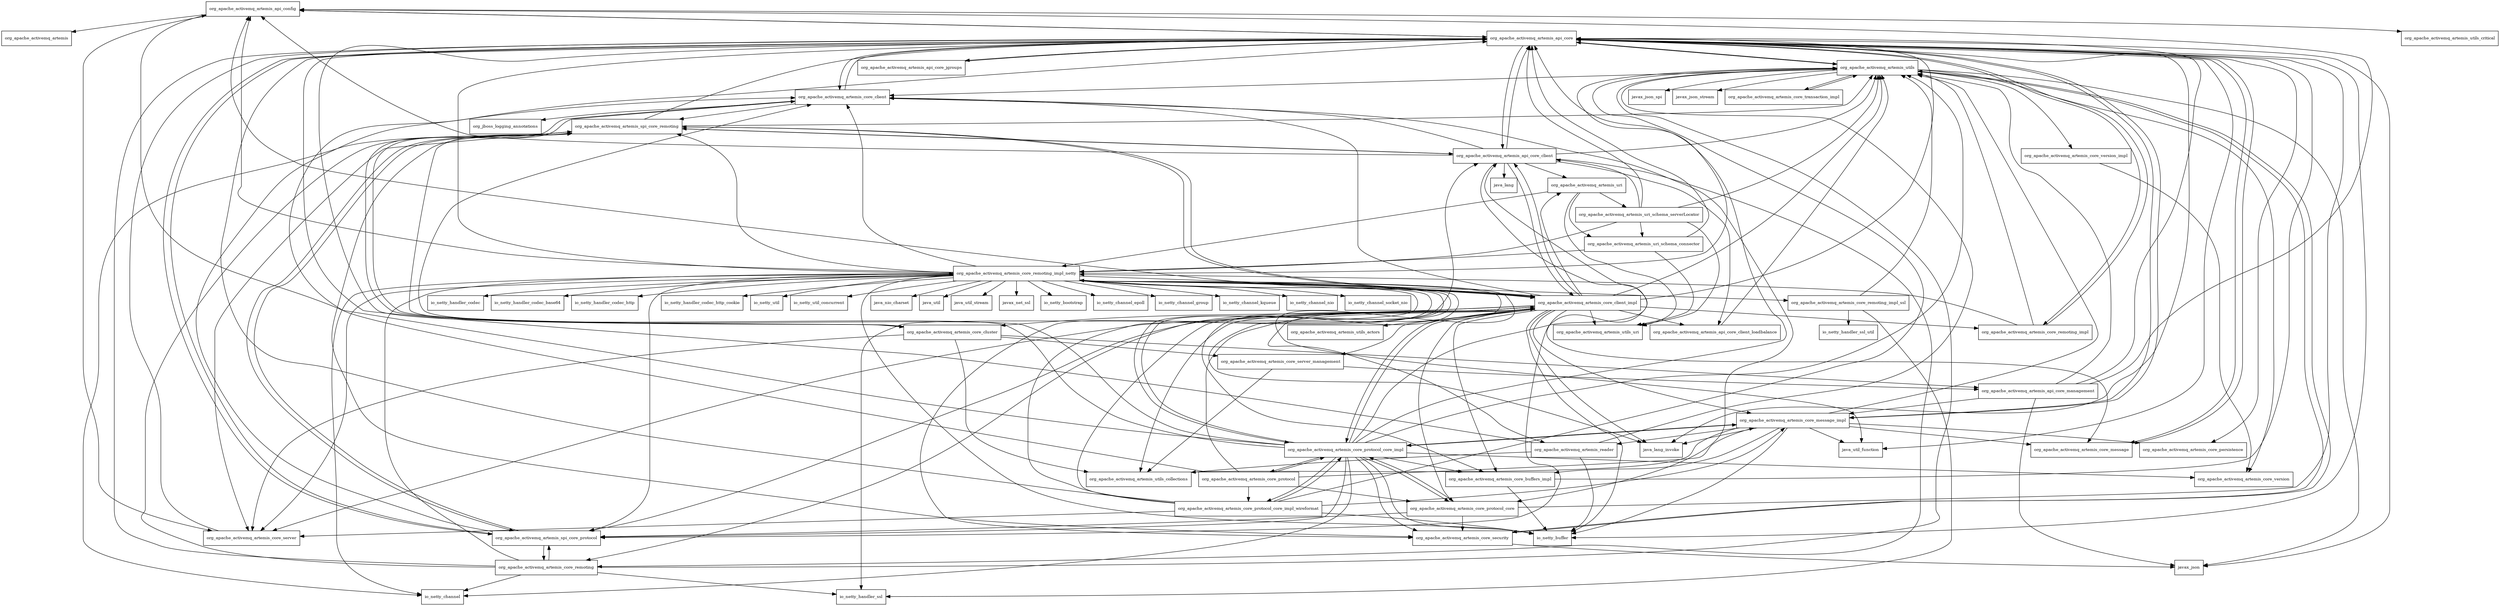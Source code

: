 digraph artemis_core_client_2_6_4_package_dependencies {
  node [shape = box, fontsize=10.0];
  org_apache_activemq_artemis_api_config -> org_apache_activemq_artemis;
  org_apache_activemq_artemis_api_config -> org_apache_activemq_artemis_api_core;
  org_apache_activemq_artemis_api_config -> org_apache_activemq_artemis_core_server;
  org_apache_activemq_artemis_api_config -> org_apache_activemq_artemis_utils_critical;
  org_apache_activemq_artemis_api_core -> io_netty_buffer;
  org_apache_activemq_artemis_api_core -> java_lang_invoke;
  org_apache_activemq_artemis_api_core -> java_util_function;
  org_apache_activemq_artemis_api_core -> javax_json;
  org_apache_activemq_artemis_api_core -> org_apache_activemq_artemis_api_config;
  org_apache_activemq_artemis_api_core -> org_apache_activemq_artemis_api_core_client;
  org_apache_activemq_artemis_api_core -> org_apache_activemq_artemis_api_core_jgroups;
  org_apache_activemq_artemis_api_core -> org_apache_activemq_artemis_core_client;
  org_apache_activemq_artemis_api_core -> org_apache_activemq_artemis_core_message;
  org_apache_activemq_artemis_api_core -> org_apache_activemq_artemis_core_message_impl;
  org_apache_activemq_artemis_api_core -> org_apache_activemq_artemis_core_persistence;
  org_apache_activemq_artemis_api_core -> org_apache_activemq_artemis_core_remoting_impl;
  org_apache_activemq_artemis_api_core -> org_apache_activemq_artemis_spi_core_protocol;
  org_apache_activemq_artemis_api_core -> org_apache_activemq_artemis_utils;
  org_apache_activemq_artemis_api_core_client -> java_lang;
  org_apache_activemq_artemis_api_core_client -> org_apache_activemq_artemis_api_config;
  org_apache_activemq_artemis_api_core_client -> org_apache_activemq_artemis_api_core;
  org_apache_activemq_artemis_api_core_client -> org_apache_activemq_artemis_api_core_client_loadbalance;
  org_apache_activemq_artemis_api_core_client -> org_apache_activemq_artemis_core_client;
  org_apache_activemq_artemis_api_core_client -> org_apache_activemq_artemis_core_client_impl;
  org_apache_activemq_artemis_api_core_client -> org_apache_activemq_artemis_core_remoting;
  org_apache_activemq_artemis_api_core_client -> org_apache_activemq_artemis_spi_core_protocol;
  org_apache_activemq_artemis_api_core_client -> org_apache_activemq_artemis_spi_core_remoting;
  org_apache_activemq_artemis_api_core_client -> org_apache_activemq_artemis_uri;
  org_apache_activemq_artemis_api_core_client -> org_apache_activemq_artemis_utils;
  org_apache_activemq_artemis_api_core_client_loadbalance -> org_apache_activemq_artemis_utils;
  org_apache_activemq_artemis_api_core_jgroups -> org_apache_activemq_artemis_api_core;
  org_apache_activemq_artemis_api_core_management -> javax_json;
  org_apache_activemq_artemis_api_core_management -> org_apache_activemq_artemis_api_config;
  org_apache_activemq_artemis_api_core_management -> org_apache_activemq_artemis_api_core;
  org_apache_activemq_artemis_api_core_management -> org_apache_activemq_artemis_core_message_impl;
  org_apache_activemq_artemis_api_core_management -> org_apache_activemq_artemis_utils;
  org_apache_activemq_artemis_core_buffers_impl -> io_netty_buffer;
  org_apache_activemq_artemis_core_buffers_impl -> org_apache_activemq_artemis_api_core;
  org_apache_activemq_artemis_core_client -> org_apache_activemq_artemis_api_core;
  org_apache_activemq_artemis_core_client -> org_apache_activemq_artemis_core_cluster;
  org_apache_activemq_artemis_core_client -> org_apache_activemq_artemis_core_protocol_core;
  org_apache_activemq_artemis_core_client -> org_apache_activemq_artemis_spi_core_remoting;
  org_apache_activemq_artemis_core_client -> org_jboss_logging_annotations;
  org_apache_activemq_artemis_core_client_impl -> io_netty_buffer;
  org_apache_activemq_artemis_core_client_impl -> java_lang_invoke;
  org_apache_activemq_artemis_core_client_impl -> org_apache_activemq_artemis_api_config;
  org_apache_activemq_artemis_core_client_impl -> org_apache_activemq_artemis_api_core;
  org_apache_activemq_artemis_core_client_impl -> org_apache_activemq_artemis_api_core_client;
  org_apache_activemq_artemis_core_client_impl -> org_apache_activemq_artemis_api_core_client_loadbalance;
  org_apache_activemq_artemis_core_client_impl -> org_apache_activemq_artemis_core_buffers_impl;
  org_apache_activemq_artemis_core_client_impl -> org_apache_activemq_artemis_core_client;
  org_apache_activemq_artemis_core_client_impl -> org_apache_activemq_artemis_core_cluster;
  org_apache_activemq_artemis_core_client_impl -> org_apache_activemq_artemis_core_message;
  org_apache_activemq_artemis_core_client_impl -> org_apache_activemq_artemis_core_message_impl;
  org_apache_activemq_artemis_core_client_impl -> org_apache_activemq_artemis_core_protocol_core;
  org_apache_activemq_artemis_core_client_impl -> org_apache_activemq_artemis_core_protocol_core_impl;
  org_apache_activemq_artemis_core_client_impl -> org_apache_activemq_artemis_core_remoting;
  org_apache_activemq_artemis_core_client_impl -> org_apache_activemq_artemis_core_remoting_impl;
  org_apache_activemq_artemis_core_client_impl -> org_apache_activemq_artemis_core_remoting_impl_netty;
  org_apache_activemq_artemis_core_client_impl -> org_apache_activemq_artemis_core_server;
  org_apache_activemq_artemis_core_client_impl -> org_apache_activemq_artemis_core_server_management;
  org_apache_activemq_artemis_core_client_impl -> org_apache_activemq_artemis_reader;
  org_apache_activemq_artemis_core_client_impl -> org_apache_activemq_artemis_spi_core_protocol;
  org_apache_activemq_artemis_core_client_impl -> org_apache_activemq_artemis_spi_core_remoting;
  org_apache_activemq_artemis_core_client_impl -> org_apache_activemq_artemis_uri;
  org_apache_activemq_artemis_core_client_impl -> org_apache_activemq_artemis_utils;
  org_apache_activemq_artemis_core_client_impl -> org_apache_activemq_artemis_utils_actors;
  org_apache_activemq_artemis_core_client_impl -> org_apache_activemq_artemis_utils_collections;
  org_apache_activemq_artemis_core_client_impl -> org_apache_activemq_artemis_utils_uri;
  org_apache_activemq_artemis_core_cluster -> org_apache_activemq_artemis_api_core;
  org_apache_activemq_artemis_core_cluster -> org_apache_activemq_artemis_api_core_management;
  org_apache_activemq_artemis_core_cluster -> org_apache_activemq_artemis_core_client;
  org_apache_activemq_artemis_core_cluster -> org_apache_activemq_artemis_core_server;
  org_apache_activemq_artemis_core_cluster -> org_apache_activemq_artemis_core_server_management;
  org_apache_activemq_artemis_core_cluster -> org_apache_activemq_artemis_utils_collections;
  org_apache_activemq_artemis_core_message -> org_apache_activemq_artemis_api_core;
  org_apache_activemq_artemis_core_message_impl -> io_netty_buffer;
  org_apache_activemq_artemis_core_message_impl -> java_lang_invoke;
  org_apache_activemq_artemis_core_message_impl -> java_util_function;
  org_apache_activemq_artemis_core_message_impl -> org_apache_activemq_artemis_api_core;
  org_apache_activemq_artemis_core_message_impl -> org_apache_activemq_artemis_core_buffers_impl;
  org_apache_activemq_artemis_core_message_impl -> org_apache_activemq_artemis_core_message;
  org_apache_activemq_artemis_core_message_impl -> org_apache_activemq_artemis_core_persistence;
  org_apache_activemq_artemis_core_message_impl -> org_apache_activemq_artemis_core_protocol_core_impl;
  org_apache_activemq_artemis_core_message_impl -> org_apache_activemq_artemis_reader;
  org_apache_activemq_artemis_core_message_impl -> org_apache_activemq_artemis_utils;
  org_apache_activemq_artemis_core_message_impl -> org_apache_activemq_artemis_utils_collections;
  org_apache_activemq_artemis_core_protocol -> org_apache_activemq_artemis_api_core;
  org_apache_activemq_artemis_core_protocol -> org_apache_activemq_artemis_core_client_impl;
  org_apache_activemq_artemis_core_protocol -> org_apache_activemq_artemis_core_message_impl;
  org_apache_activemq_artemis_core_protocol -> org_apache_activemq_artemis_core_protocol_core;
  org_apache_activemq_artemis_core_protocol -> org_apache_activemq_artemis_core_protocol_core_impl;
  org_apache_activemq_artemis_core_protocol -> org_apache_activemq_artemis_core_protocol_core_impl_wireformat;
  org_apache_activemq_artemis_core_protocol_core -> org_apache_activemq_artemis_api_core;
  org_apache_activemq_artemis_core_protocol_core -> org_apache_activemq_artemis_core_protocol_core_impl;
  org_apache_activemq_artemis_core_protocol_core -> org_apache_activemq_artemis_core_security;
  org_apache_activemq_artemis_core_protocol_core -> org_apache_activemq_artemis_spi_core_protocol;
  org_apache_activemq_artemis_core_protocol_core_impl -> io_netty_buffer;
  org_apache_activemq_artemis_core_protocol_core_impl -> io_netty_channel;
  org_apache_activemq_artemis_core_protocol_core_impl -> org_apache_activemq_artemis_api_config;
  org_apache_activemq_artemis_core_protocol_core_impl -> org_apache_activemq_artemis_api_core;
  org_apache_activemq_artemis_core_protocol_core_impl -> org_apache_activemq_artemis_api_core_client;
  org_apache_activemq_artemis_core_protocol_core_impl -> org_apache_activemq_artemis_core_buffers_impl;
  org_apache_activemq_artemis_core_protocol_core_impl -> org_apache_activemq_artemis_core_client;
  org_apache_activemq_artemis_core_protocol_core_impl -> org_apache_activemq_artemis_core_client_impl;
  org_apache_activemq_artemis_core_protocol_core_impl -> org_apache_activemq_artemis_core_message_impl;
  org_apache_activemq_artemis_core_protocol_core_impl -> org_apache_activemq_artemis_core_protocol;
  org_apache_activemq_artemis_core_protocol_core_impl -> org_apache_activemq_artemis_core_protocol_core;
  org_apache_activemq_artemis_core_protocol_core_impl -> org_apache_activemq_artemis_core_protocol_core_impl_wireformat;
  org_apache_activemq_artemis_core_protocol_core_impl -> org_apache_activemq_artemis_core_remoting_impl_netty;
  org_apache_activemq_artemis_core_protocol_core_impl -> org_apache_activemq_artemis_core_security;
  org_apache_activemq_artemis_core_protocol_core_impl -> org_apache_activemq_artemis_core_version;
  org_apache_activemq_artemis_core_protocol_core_impl -> org_apache_activemq_artemis_spi_core_protocol;
  org_apache_activemq_artemis_core_protocol_core_impl -> org_apache_activemq_artemis_spi_core_remoting;
  org_apache_activemq_artemis_core_protocol_core_impl -> org_apache_activemq_artemis_utils;
  org_apache_activemq_artemis_core_protocol_core_impl_wireformat -> io_netty_buffer;
  org_apache_activemq_artemis_core_protocol_core_impl_wireformat -> org_apache_activemq_artemis_api_core;
  org_apache_activemq_artemis_core_protocol_core_impl_wireformat -> org_apache_activemq_artemis_api_core_client;
  org_apache_activemq_artemis_core_protocol_core_impl_wireformat -> org_apache_activemq_artemis_core_client_impl;
  org_apache_activemq_artemis_core_protocol_core_impl_wireformat -> org_apache_activemq_artemis_core_message_impl;
  org_apache_activemq_artemis_core_protocol_core_impl_wireformat -> org_apache_activemq_artemis_core_protocol_core_impl;
  org_apache_activemq_artemis_core_protocol_core_impl_wireformat -> org_apache_activemq_artemis_core_server;
  org_apache_activemq_artemis_core_protocol_core_impl_wireformat -> org_apache_activemq_artemis_utils;
  org_apache_activemq_artemis_core_remoting -> io_netty_channel;
  org_apache_activemq_artemis_core_remoting -> io_netty_handler_ssl;
  org_apache_activemq_artemis_core_remoting -> org_apache_activemq_artemis_api_core;
  org_apache_activemq_artemis_core_remoting -> org_apache_activemq_artemis_core_remoting_impl_netty;
  org_apache_activemq_artemis_core_remoting -> org_apache_activemq_artemis_spi_core_protocol;
  org_apache_activemq_artemis_core_remoting -> org_apache_activemq_artemis_spi_core_remoting;
  org_apache_activemq_artemis_core_remoting -> org_apache_activemq_artemis_utils;
  org_apache_activemq_artemis_core_remoting_impl -> org_apache_activemq_artemis_api_core;
  org_apache_activemq_artemis_core_remoting_impl -> org_apache_activemq_artemis_core_remoting_impl_netty;
  org_apache_activemq_artemis_core_remoting_impl -> org_apache_activemq_artemis_utils;
  org_apache_activemq_artemis_core_remoting_impl_netty -> io_netty_bootstrap;
  org_apache_activemq_artemis_core_remoting_impl_netty -> io_netty_buffer;
  org_apache_activemq_artemis_core_remoting_impl_netty -> io_netty_channel;
  org_apache_activemq_artemis_core_remoting_impl_netty -> io_netty_channel_epoll;
  org_apache_activemq_artemis_core_remoting_impl_netty -> io_netty_channel_group;
  org_apache_activemq_artemis_core_remoting_impl_netty -> io_netty_channel_kqueue;
  org_apache_activemq_artemis_core_remoting_impl_netty -> io_netty_channel_nio;
  org_apache_activemq_artemis_core_remoting_impl_netty -> io_netty_channel_socket_nio;
  org_apache_activemq_artemis_core_remoting_impl_netty -> io_netty_handler_codec;
  org_apache_activemq_artemis_core_remoting_impl_netty -> io_netty_handler_codec_base64;
  org_apache_activemq_artemis_core_remoting_impl_netty -> io_netty_handler_codec_http;
  org_apache_activemq_artemis_core_remoting_impl_netty -> io_netty_handler_codec_http_cookie;
  org_apache_activemq_artemis_core_remoting_impl_netty -> io_netty_handler_ssl;
  org_apache_activemq_artemis_core_remoting_impl_netty -> io_netty_util;
  org_apache_activemq_artemis_core_remoting_impl_netty -> io_netty_util_concurrent;
  org_apache_activemq_artemis_core_remoting_impl_netty -> java_lang_invoke;
  org_apache_activemq_artemis_core_remoting_impl_netty -> java_nio_charset;
  org_apache_activemq_artemis_core_remoting_impl_netty -> java_util;
  org_apache_activemq_artemis_core_remoting_impl_netty -> java_util_function;
  org_apache_activemq_artemis_core_remoting_impl_netty -> java_util_stream;
  org_apache_activemq_artemis_core_remoting_impl_netty -> javax_net_ssl;
  org_apache_activemq_artemis_core_remoting_impl_netty -> org_apache_activemq_artemis_api_config;
  org_apache_activemq_artemis_core_remoting_impl_netty -> org_apache_activemq_artemis_api_core;
  org_apache_activemq_artemis_core_remoting_impl_netty -> org_apache_activemq_artemis_core_buffers_impl;
  org_apache_activemq_artemis_core_remoting_impl_netty -> org_apache_activemq_artemis_core_client;
  org_apache_activemq_artemis_core_remoting_impl_netty -> org_apache_activemq_artemis_core_client_impl;
  org_apache_activemq_artemis_core_remoting_impl_netty -> org_apache_activemq_artemis_core_protocol_core_impl;
  org_apache_activemq_artemis_core_remoting_impl_netty -> org_apache_activemq_artemis_core_remoting_impl_ssl;
  org_apache_activemq_artemis_core_remoting_impl_netty -> org_apache_activemq_artemis_core_security;
  org_apache_activemq_artemis_core_remoting_impl_netty -> org_apache_activemq_artemis_core_server;
  org_apache_activemq_artemis_core_remoting_impl_netty -> org_apache_activemq_artemis_spi_core_protocol;
  org_apache_activemq_artemis_core_remoting_impl_netty -> org_apache_activemq_artemis_spi_core_remoting;
  org_apache_activemq_artemis_core_remoting_impl_netty -> org_apache_activemq_artemis_utils;
  org_apache_activemq_artemis_core_remoting_impl_ssl -> io_netty_handler_ssl;
  org_apache_activemq_artemis_core_remoting_impl_ssl -> io_netty_handler_ssl_util;
  org_apache_activemq_artemis_core_remoting_impl_ssl -> org_apache_activemq_artemis_utils;
  org_apache_activemq_artemis_core_security -> javax_json;
  org_apache_activemq_artemis_core_security -> org_apache_activemq_artemis_utils;
  org_apache_activemq_artemis_core_server -> org_apache_activemq_artemis_api_core;
  org_apache_activemq_artemis_core_server_management -> org_apache_activemq_artemis_api_core_management;
  org_apache_activemq_artemis_core_server_management -> org_apache_activemq_artemis_utils_collections;
  org_apache_activemq_artemis_core_transaction_impl -> org_apache_activemq_artemis_utils;
  org_apache_activemq_artemis_core_version_impl -> org_apache_activemq_artemis_core_version;
  org_apache_activemq_artemis_reader -> io_netty_buffer;
  org_apache_activemq_artemis_reader -> org_apache_activemq_artemis_api_core;
  org_apache_activemq_artemis_reader -> org_apache_activemq_artemis_utils;
  org_apache_activemq_artemis_reader -> org_apache_activemq_artemis_utils_collections;
  org_apache_activemq_artemis_spi_core_protocol -> org_apache_activemq_artemis_api_core;
  org_apache_activemq_artemis_spi_core_protocol -> org_apache_activemq_artemis_core_client;
  org_apache_activemq_artemis_spi_core_protocol -> org_apache_activemq_artemis_core_remoting;
  org_apache_activemq_artemis_spi_core_protocol -> org_apache_activemq_artemis_spi_core_remoting;
  org_apache_activemq_artemis_spi_core_remoting -> io_netty_channel;
  org_apache_activemq_artemis_spi_core_remoting -> org_apache_activemq_artemis_api_core;
  org_apache_activemq_artemis_spi_core_remoting -> org_apache_activemq_artemis_api_core_client;
  org_apache_activemq_artemis_spi_core_remoting -> org_apache_activemq_artemis_core_client_impl;
  org_apache_activemq_artemis_spi_core_remoting -> org_apache_activemq_artemis_core_security;
  org_apache_activemq_artemis_spi_core_remoting -> org_apache_activemq_artemis_core_server;
  org_apache_activemq_artemis_spi_core_remoting -> org_apache_activemq_artemis_spi_core_protocol;
  org_apache_activemq_artemis_spi_core_remoting -> org_apache_activemq_artemis_utils;
  org_apache_activemq_artemis_uri -> org_apache_activemq_artemis_core_remoting_impl_netty;
  org_apache_activemq_artemis_uri -> org_apache_activemq_artemis_uri_schema_connector;
  org_apache_activemq_artemis_uri -> org_apache_activemq_artemis_uri_schema_serverLocator;
  org_apache_activemq_artemis_uri -> org_apache_activemq_artemis_utils_uri;
  org_apache_activemq_artemis_uri_schema_connector -> org_apache_activemq_artemis_api_core;
  org_apache_activemq_artemis_uri_schema_connector -> org_apache_activemq_artemis_core_remoting_impl_netty;
  org_apache_activemq_artemis_uri_schema_connector -> org_apache_activemq_artemis_utils_uri;
  org_apache_activemq_artemis_uri_schema_serverLocator -> org_apache_activemq_artemis_api_core;
  org_apache_activemq_artemis_uri_schema_serverLocator -> org_apache_activemq_artemis_api_core_client;
  org_apache_activemq_artemis_uri_schema_serverLocator -> org_apache_activemq_artemis_core_remoting_impl_netty;
  org_apache_activemq_artemis_uri_schema_serverLocator -> org_apache_activemq_artemis_uri_schema_connector;
  org_apache_activemq_artemis_uri_schema_serverLocator -> org_apache_activemq_artemis_utils;
  org_apache_activemq_artemis_uri_schema_serverLocator -> org_apache_activemq_artemis_utils_uri;
  org_apache_activemq_artemis_utils -> javax_json;
  org_apache_activemq_artemis_utils -> javax_json_spi;
  org_apache_activemq_artemis_utils -> javax_json_stream;
  org_apache_activemq_artemis_utils -> org_apache_activemq_artemis_api_core;
  org_apache_activemq_artemis_utils -> org_apache_activemq_artemis_core_client;
  org_apache_activemq_artemis_utils -> org_apache_activemq_artemis_core_security;
  org_apache_activemq_artemis_utils -> org_apache_activemq_artemis_core_transaction_impl;
  org_apache_activemq_artemis_utils -> org_apache_activemq_artemis_core_version;
  org_apache_activemq_artemis_utils -> org_apache_activemq_artemis_core_version_impl;
}
